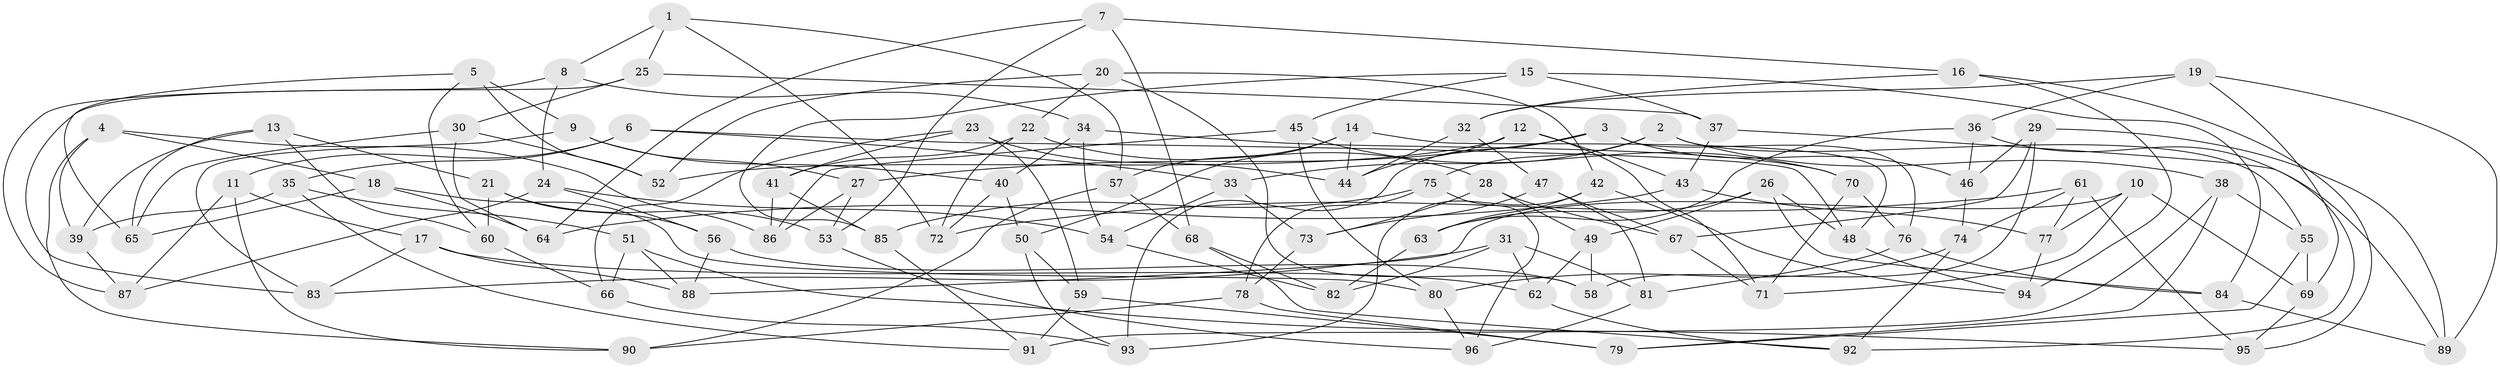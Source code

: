 // Generated by graph-tools (version 1.1) at 2025/38/03/09/25 02:38:10]
// undirected, 96 vertices, 192 edges
graph export_dot {
graph [start="1"]
  node [color=gray90,style=filled];
  1;
  2;
  3;
  4;
  5;
  6;
  7;
  8;
  9;
  10;
  11;
  12;
  13;
  14;
  15;
  16;
  17;
  18;
  19;
  20;
  21;
  22;
  23;
  24;
  25;
  26;
  27;
  28;
  29;
  30;
  31;
  32;
  33;
  34;
  35;
  36;
  37;
  38;
  39;
  40;
  41;
  42;
  43;
  44;
  45;
  46;
  47;
  48;
  49;
  50;
  51;
  52;
  53;
  54;
  55;
  56;
  57;
  58;
  59;
  60;
  61;
  62;
  63;
  64;
  65;
  66;
  67;
  68;
  69;
  70;
  71;
  72;
  73;
  74;
  75;
  76;
  77;
  78;
  79;
  80;
  81;
  82;
  83;
  84;
  85;
  86;
  87;
  88;
  89;
  90;
  91;
  92;
  93;
  94;
  95;
  96;
  1 -- 25;
  1 -- 8;
  1 -- 72;
  1 -- 57;
  2 -- 55;
  2 -- 33;
  2 -- 38;
  2 -- 75;
  3 -- 27;
  3 -- 76;
  3 -- 46;
  3 -- 93;
  4 -- 18;
  4 -- 90;
  4 -- 86;
  4 -- 39;
  5 -- 65;
  5 -- 52;
  5 -- 9;
  5 -- 60;
  6 -- 48;
  6 -- 33;
  6 -- 11;
  6 -- 35;
  7 -- 68;
  7 -- 53;
  7 -- 16;
  7 -- 64;
  8 -- 34;
  8 -- 24;
  8 -- 87;
  9 -- 83;
  9 -- 27;
  9 -- 40;
  10 -- 88;
  10 -- 69;
  10 -- 71;
  10 -- 77;
  11 -- 87;
  11 -- 17;
  11 -- 90;
  12 -- 52;
  12 -- 44;
  12 -- 71;
  12 -- 43;
  13 -- 21;
  13 -- 39;
  13 -- 65;
  13 -- 60;
  14 -- 57;
  14 -- 44;
  14 -- 48;
  14 -- 50;
  15 -- 84;
  15 -- 37;
  15 -- 45;
  15 -- 85;
  16 -- 94;
  16 -- 32;
  16 -- 95;
  17 -- 88;
  17 -- 62;
  17 -- 83;
  18 -- 80;
  18 -- 65;
  18 -- 64;
  19 -- 69;
  19 -- 36;
  19 -- 89;
  19 -- 32;
  20 -- 42;
  20 -- 58;
  20 -- 52;
  20 -- 22;
  21 -- 53;
  21 -- 56;
  21 -- 60;
  22 -- 28;
  22 -- 41;
  22 -- 72;
  23 -- 41;
  23 -- 44;
  23 -- 66;
  23 -- 59;
  24 -- 54;
  24 -- 56;
  24 -- 87;
  25 -- 37;
  25 -- 83;
  25 -- 30;
  26 -- 48;
  26 -- 49;
  26 -- 84;
  26 -- 63;
  27 -- 86;
  27 -- 53;
  28 -- 73;
  28 -- 67;
  28 -- 49;
  29 -- 58;
  29 -- 67;
  29 -- 46;
  29 -- 89;
  30 -- 65;
  30 -- 64;
  30 -- 52;
  31 -- 83;
  31 -- 81;
  31 -- 62;
  31 -- 82;
  32 -- 47;
  32 -- 44;
  33 -- 54;
  33 -- 73;
  34 -- 54;
  34 -- 70;
  34 -- 40;
  35 -- 91;
  35 -- 51;
  35 -- 39;
  36 -- 92;
  36 -- 46;
  36 -- 63;
  37 -- 89;
  37 -- 43;
  38 -- 79;
  38 -- 55;
  38 -- 91;
  39 -- 87;
  40 -- 72;
  40 -- 50;
  41 -- 86;
  41 -- 85;
  42 -- 94;
  42 -- 93;
  42 -- 63;
  43 -- 64;
  43 -- 77;
  45 -- 86;
  45 -- 70;
  45 -- 80;
  46 -- 74;
  47 -- 81;
  47 -- 73;
  47 -- 67;
  48 -- 94;
  49 -- 58;
  49 -- 62;
  50 -- 93;
  50 -- 59;
  51 -- 66;
  51 -- 95;
  51 -- 88;
  53 -- 96;
  54 -- 82;
  55 -- 69;
  55 -- 79;
  56 -- 58;
  56 -- 88;
  57 -- 90;
  57 -- 68;
  59 -- 79;
  59 -- 91;
  60 -- 66;
  61 -- 72;
  61 -- 77;
  61 -- 95;
  61 -- 74;
  62 -- 92;
  63 -- 82;
  66 -- 93;
  67 -- 71;
  68 -- 92;
  68 -- 82;
  69 -- 95;
  70 -- 76;
  70 -- 71;
  73 -- 78;
  74 -- 92;
  74 -- 80;
  75 -- 85;
  75 -- 78;
  75 -- 96;
  76 -- 81;
  76 -- 84;
  77 -- 94;
  78 -- 90;
  78 -- 79;
  80 -- 96;
  81 -- 96;
  84 -- 89;
  85 -- 91;
}
